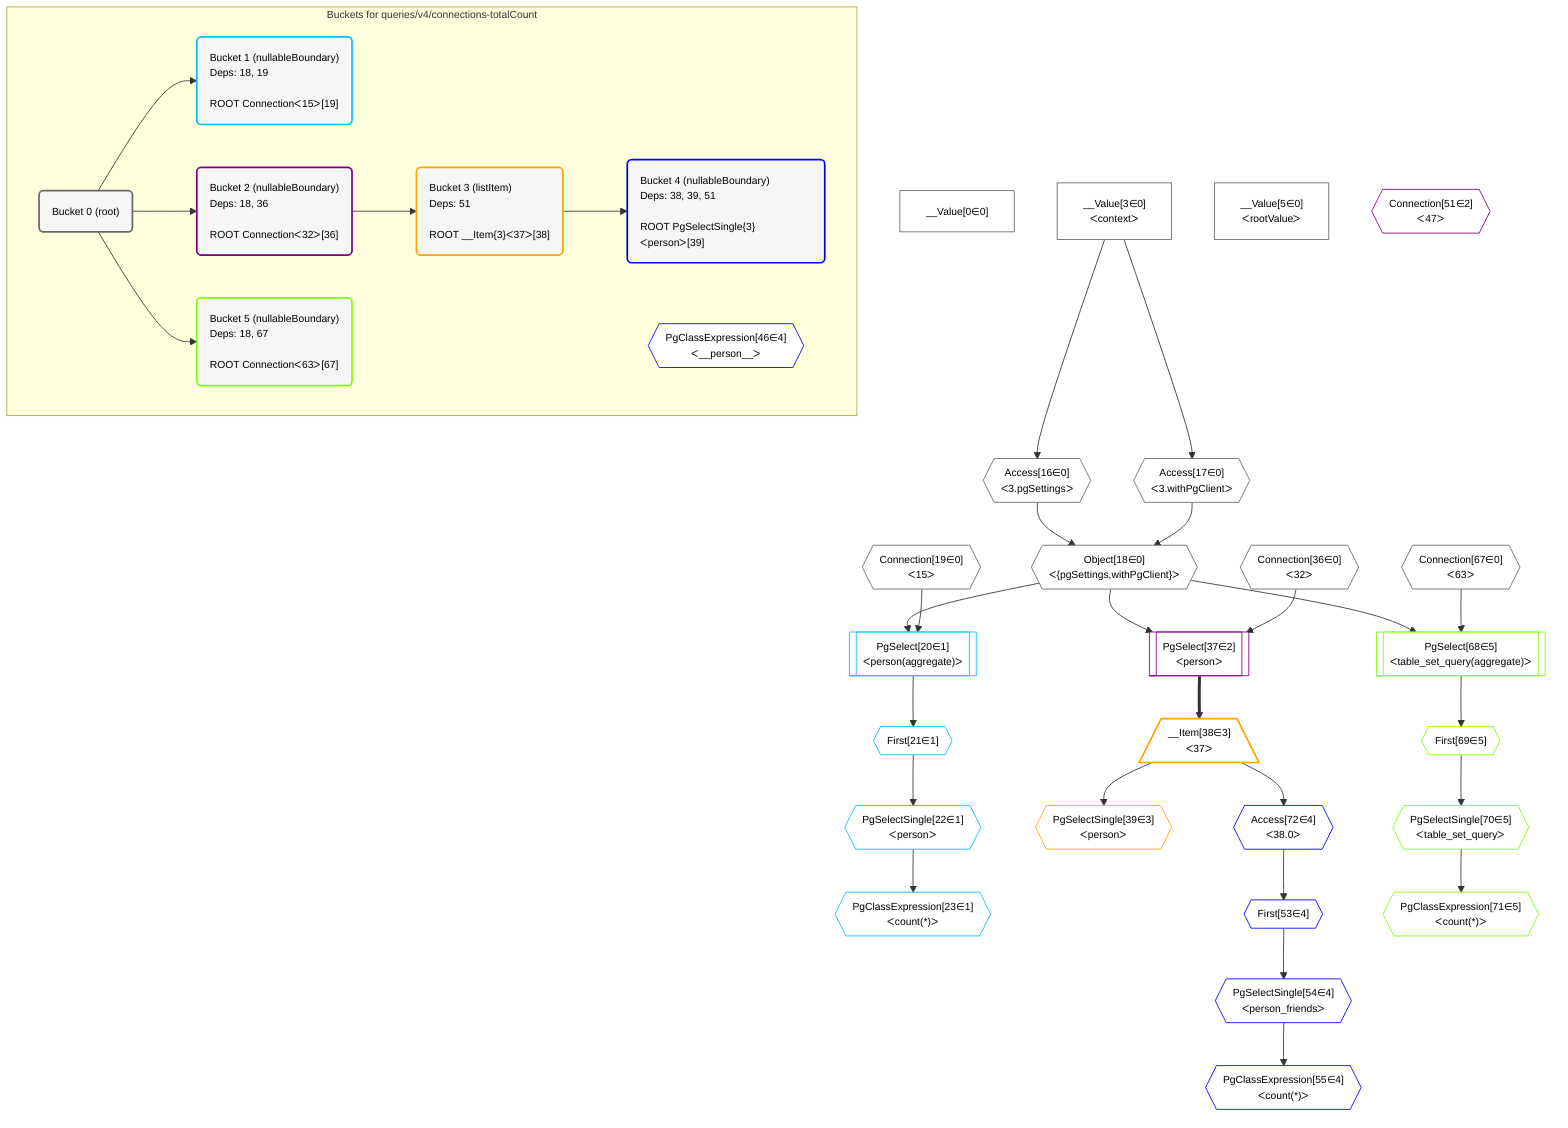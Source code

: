 %%{init: {'themeVariables': { 'fontSize': '12px'}}}%%
graph TD
    classDef path fill:#eee,stroke:#000,color:#000
    classDef plan fill:#fff,stroke-width:1px,color:#000
    classDef itemplan fill:#fff,stroke-width:2px,color:#000
    classDef unbatchedplan fill:#dff,stroke-width:1px,color:#000
    classDef sideeffectplan fill:#fcc,stroke-width:2px,color:#000
    classDef bucket fill:#f6f6f6,color:#000,stroke-width:2px,text-align:left


    %% define steps
    __Value0["__Value[0∈0]"]:::plan
    __Value3["__Value[3∈0]<br />ᐸcontextᐳ"]:::plan
    __Value5["__Value[5∈0]<br />ᐸrootValueᐳ"]:::plan
    Access16{{"Access[16∈0]<br />ᐸ3.pgSettingsᐳ"}}:::plan
    Access17{{"Access[17∈0]<br />ᐸ3.withPgClientᐳ"}}:::plan
    Object18{{"Object[18∈0]<br />ᐸ{pgSettings,withPgClient}ᐳ"}}:::plan
    Connection19{{"Connection[19∈0]<br />ᐸ15ᐳ"}}:::plan
    PgSelect20[["PgSelect[20∈1]<br />ᐸperson(aggregate)ᐳ"]]:::plan
    First21{{"First[21∈1]"}}:::plan
    PgSelectSingle22{{"PgSelectSingle[22∈1]<br />ᐸpersonᐳ"}}:::plan
    PgClassExpression23{{"PgClassExpression[23∈1]<br />ᐸcount(*)ᐳ"}}:::plan
    Connection36{{"Connection[36∈0]<br />ᐸ32ᐳ"}}:::plan
    PgSelect37[["PgSelect[37∈2]<br />ᐸpersonᐳ"]]:::plan
    __Item38[/"__Item[38∈3]<br />ᐸ37ᐳ"\]:::itemplan
    PgSelectSingle39{{"PgSelectSingle[39∈3]<br />ᐸpersonᐳ"}}:::plan
    Connection51{{"Connection[51∈2]<br />ᐸ47ᐳ"}}:::plan
    Access72{{"Access[72∈4]<br />ᐸ38.0ᐳ"}}:::plan
    First53{{"First[53∈4]"}}:::plan
    PgSelectSingle54{{"PgSelectSingle[54∈4]<br />ᐸperson_friendsᐳ"}}:::plan
    PgClassExpression55{{"PgClassExpression[55∈4]<br />ᐸcount(*)ᐳ"}}:::plan
    Connection67{{"Connection[67∈0]<br />ᐸ63ᐳ"}}:::plan
    PgSelect68[["PgSelect[68∈5]<br />ᐸtable_set_query(aggregate)ᐳ"]]:::plan
    First69{{"First[69∈5]"}}:::plan
    PgSelectSingle70{{"PgSelectSingle[70∈5]<br />ᐸtable_set_queryᐳ"}}:::plan
    PgClassExpression71{{"PgClassExpression[71∈5]<br />ᐸcount(*)ᐳ"}}:::plan

    %% plan dependencies
    __Value3 --> Access16
    __Value3 --> Access17
    Access16 & Access17 --> Object18
    Object18 & Connection19 --> PgSelect20
    PgSelect20 --> First21
    First21 --> PgSelectSingle22
    PgSelectSingle22 --> PgClassExpression23
    Object18 & Connection36 --> PgSelect37
    PgSelect37 ==> __Item38
    __Item38 --> PgSelectSingle39
    __Item38 --> Access72
    Access72 --> First53
    First53 --> PgSelectSingle54
    PgSelectSingle54 --> PgClassExpression55
    Object18 & Connection67 --> PgSelect68
    PgSelect68 --> First69
    First69 --> PgSelectSingle70
    PgSelectSingle70 --> PgClassExpression71

    subgraph "Buckets for queries/v4/connections-totalCount"
    Bucket0("Bucket 0 (root)"):::bucket
    classDef bucket0 stroke:#696969
    class Bucket0,__Value0,__Value3,__Value5,Access16,Access17,Object18,Connection19,Connection36,Connection67 bucket0
    Bucket1("Bucket 1 (nullableBoundary)<br />Deps: 18, 19<br /><br />ROOT Connectionᐸ15ᐳ[19]"):::bucket
    classDef bucket1 stroke:#00bfff
    class Bucket1,PgSelect20,First21,PgSelectSingle22,PgClassExpression23 bucket1
    Bucket2("Bucket 2 (nullableBoundary)<br />Deps: 18, 36<br /><br />ROOT Connectionᐸ32ᐳ[36]"):::bucket
    classDef bucket2 stroke:#7f007f
    class Bucket2,PgSelect37,Connection51 bucket2
    Bucket3("Bucket 3 (listItem)<br />Deps: 51<br /><br />ROOT __Item{3}ᐸ37ᐳ[38]"):::bucket
    classDef bucket3 stroke:#ffa500
    class Bucket3,__Item38,PgSelectSingle39 bucket3
    Bucket4("Bucket 4 (nullableBoundary)<br />Deps: 38, 39, 51<br /><br />ROOT PgSelectSingle{3}ᐸpersonᐳ[39]"):::bucket
    classDef bucket4 stroke:#0000ff
    PgClassExpression46{{"PgClassExpression[46∈4]<br />ᐸ__person__ᐳ"}}:::plan
    class Bucket4,PgClassExpression46,First53,PgSelectSingle54,PgClassExpression55,Access72 bucket4
    Bucket5("Bucket 5 (nullableBoundary)<br />Deps: 18, 67<br /><br />ROOT Connectionᐸ63ᐳ[67]"):::bucket
    classDef bucket5 stroke:#7fff00
    class Bucket5,PgSelect68,First69,PgSelectSingle70,PgClassExpression71 bucket5
    Bucket0 --> Bucket1 & Bucket2 & Bucket5
    Bucket2 --> Bucket3
    Bucket3 --> Bucket4
    end
